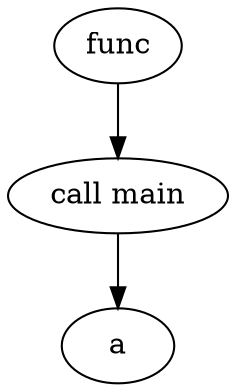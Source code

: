 digraph G {
n0;
n0 -> n1;
n1;
n1 -> n2;
n2;
n2 [label="a"];
n1 [label="call main"];
n0 [label="func"];

}